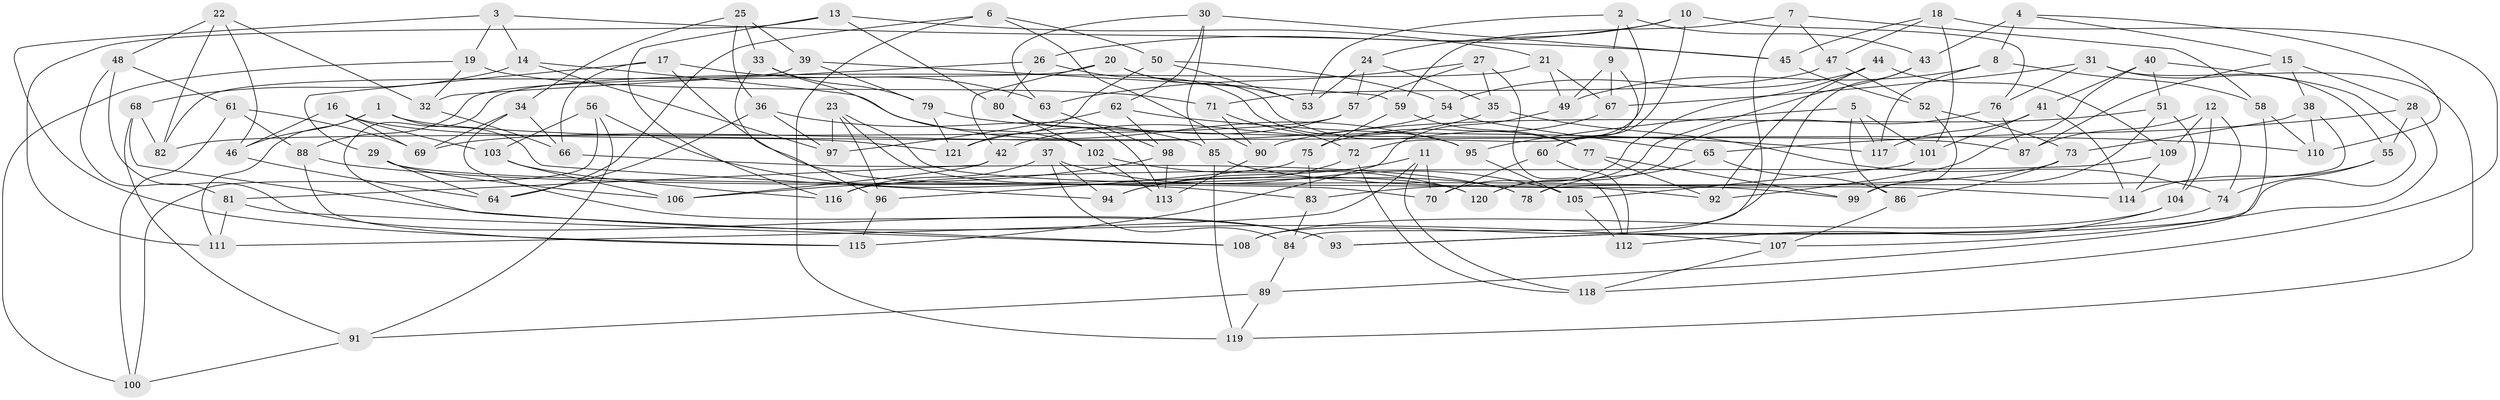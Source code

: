// coarse degree distribution, {4: 0.5, 6: 0.2916666666666667, 7: 0.041666666666666664, 8: 0.06944444444444445, 5: 0.041666666666666664, 10: 0.027777777777777776, 9: 0.013888888888888888, 3: 0.013888888888888888}
// Generated by graph-tools (version 1.1) at 2025/20/03/04/25 18:20:47]
// undirected, 121 vertices, 242 edges
graph export_dot {
graph [start="1"]
  node [color=gray90,style=filled];
  1;
  2;
  3;
  4;
  5;
  6;
  7;
  8;
  9;
  10;
  11;
  12;
  13;
  14;
  15;
  16;
  17;
  18;
  19;
  20;
  21;
  22;
  23;
  24;
  25;
  26;
  27;
  28;
  29;
  30;
  31;
  32;
  33;
  34;
  35;
  36;
  37;
  38;
  39;
  40;
  41;
  42;
  43;
  44;
  45;
  46;
  47;
  48;
  49;
  50;
  51;
  52;
  53;
  54;
  55;
  56;
  57;
  58;
  59;
  60;
  61;
  62;
  63;
  64;
  65;
  66;
  67;
  68;
  69;
  70;
  71;
  72;
  73;
  74;
  75;
  76;
  77;
  78;
  79;
  80;
  81;
  82;
  83;
  84;
  85;
  86;
  87;
  88;
  89;
  90;
  91;
  92;
  93;
  94;
  95;
  96;
  97;
  98;
  99;
  100;
  101;
  102;
  103;
  104;
  105;
  106;
  107;
  108;
  109;
  110;
  111;
  112;
  113;
  114;
  115;
  116;
  117;
  118;
  119;
  120;
  121;
  1 -- 87;
  1 -- 46;
  1 -- 111;
  1 -- 94;
  2 -- 53;
  2 -- 9;
  2 -- 43;
  2 -- 72;
  3 -- 45;
  3 -- 115;
  3 -- 19;
  3 -- 14;
  4 -- 43;
  4 -- 8;
  4 -- 15;
  4 -- 110;
  5 -- 117;
  5 -- 101;
  5 -- 86;
  5 -- 95;
  6 -- 64;
  6 -- 50;
  6 -- 119;
  6 -- 90;
  7 -- 58;
  7 -- 47;
  7 -- 84;
  7 -- 59;
  8 -- 117;
  8 -- 58;
  8 -- 49;
  9 -- 60;
  9 -- 49;
  9 -- 67;
  10 -- 60;
  10 -- 26;
  10 -- 76;
  10 -- 24;
  11 -- 70;
  11 -- 111;
  11 -- 118;
  11 -- 94;
  12 -- 104;
  12 -- 109;
  12 -- 87;
  12 -- 74;
  13 -- 116;
  13 -- 80;
  13 -- 21;
  13 -- 111;
  14 -- 68;
  14 -- 97;
  14 -- 95;
  15 -- 28;
  15 -- 87;
  15 -- 38;
  16 -- 103;
  16 -- 121;
  16 -- 46;
  16 -- 69;
  17 -- 63;
  17 -- 120;
  17 -- 66;
  17 -- 29;
  18 -- 101;
  18 -- 118;
  18 -- 47;
  18 -- 45;
  19 -- 71;
  19 -- 32;
  19 -- 100;
  20 -- 77;
  20 -- 88;
  20 -- 42;
  20 -- 53;
  21 -- 67;
  21 -- 108;
  21 -- 49;
  22 -- 46;
  22 -- 32;
  22 -- 48;
  22 -- 82;
  23 -- 92;
  23 -- 78;
  23 -- 97;
  23 -- 96;
  24 -- 35;
  24 -- 53;
  24 -- 57;
  25 -- 36;
  25 -- 39;
  25 -- 33;
  25 -- 34;
  26 -- 95;
  26 -- 80;
  26 -- 32;
  27 -- 57;
  27 -- 112;
  27 -- 63;
  27 -- 35;
  28 -- 107;
  28 -- 65;
  28 -- 55;
  29 -- 64;
  29 -- 70;
  29 -- 106;
  30 -- 45;
  30 -- 85;
  30 -- 62;
  30 -- 63;
  31 -- 55;
  31 -- 76;
  31 -- 119;
  31 -- 67;
  32 -- 66;
  33 -- 79;
  33 -- 102;
  33 -- 96;
  34 -- 66;
  34 -- 93;
  34 -- 69;
  35 -- 42;
  35 -- 74;
  36 -- 97;
  36 -- 64;
  36 -- 85;
  37 -- 105;
  37 -- 94;
  37 -- 116;
  37 -- 84;
  38 -- 110;
  38 -- 78;
  38 -- 73;
  39 -- 79;
  39 -- 59;
  39 -- 82;
  40 -- 41;
  40 -- 51;
  40 -- 93;
  40 -- 92;
  41 -- 101;
  41 -- 114;
  41 -- 117;
  42 -- 106;
  42 -- 81;
  43 -- 120;
  43 -- 108;
  44 -- 54;
  44 -- 109;
  44 -- 70;
  44 -- 92;
  45 -- 52;
  46 -- 64;
  47 -- 71;
  47 -- 52;
  48 -- 93;
  48 -- 81;
  48 -- 61;
  49 -- 115;
  50 -- 53;
  50 -- 54;
  50 -- 121;
  51 -- 90;
  51 -- 99;
  51 -- 104;
  52 -- 73;
  52 -- 99;
  54 -- 65;
  54 -- 69;
  55 -- 74;
  55 -- 114;
  56 -- 103;
  56 -- 83;
  56 -- 91;
  56 -- 100;
  57 -- 121;
  57 -- 82;
  58 -- 110;
  58 -- 89;
  59 -- 75;
  59 -- 77;
  60 -- 70;
  60 -- 112;
  61 -- 100;
  61 -- 69;
  61 -- 88;
  62 -- 117;
  62 -- 97;
  62 -- 98;
  63 -- 98;
  65 -- 78;
  65 -- 86;
  66 -- 78;
  67 -- 75;
  68 -- 107;
  68 -- 82;
  68 -- 91;
  71 -- 90;
  71 -- 72;
  72 -- 94;
  72 -- 118;
  73 -- 86;
  73 -- 83;
  74 -- 93;
  75 -- 83;
  75 -- 96;
  76 -- 87;
  76 -- 120;
  77 -- 92;
  77 -- 99;
  79 -- 121;
  79 -- 110;
  80 -- 113;
  80 -- 102;
  81 -- 111;
  81 -- 108;
  83 -- 84;
  84 -- 89;
  85 -- 114;
  85 -- 119;
  86 -- 107;
  88 -- 115;
  88 -- 99;
  89 -- 91;
  89 -- 119;
  90 -- 113;
  91 -- 100;
  95 -- 105;
  96 -- 115;
  98 -- 106;
  98 -- 113;
  101 -- 105;
  102 -- 120;
  102 -- 113;
  103 -- 116;
  103 -- 106;
  104 -- 112;
  104 -- 108;
  105 -- 112;
  107 -- 118;
  109 -- 116;
  109 -- 114;
}
